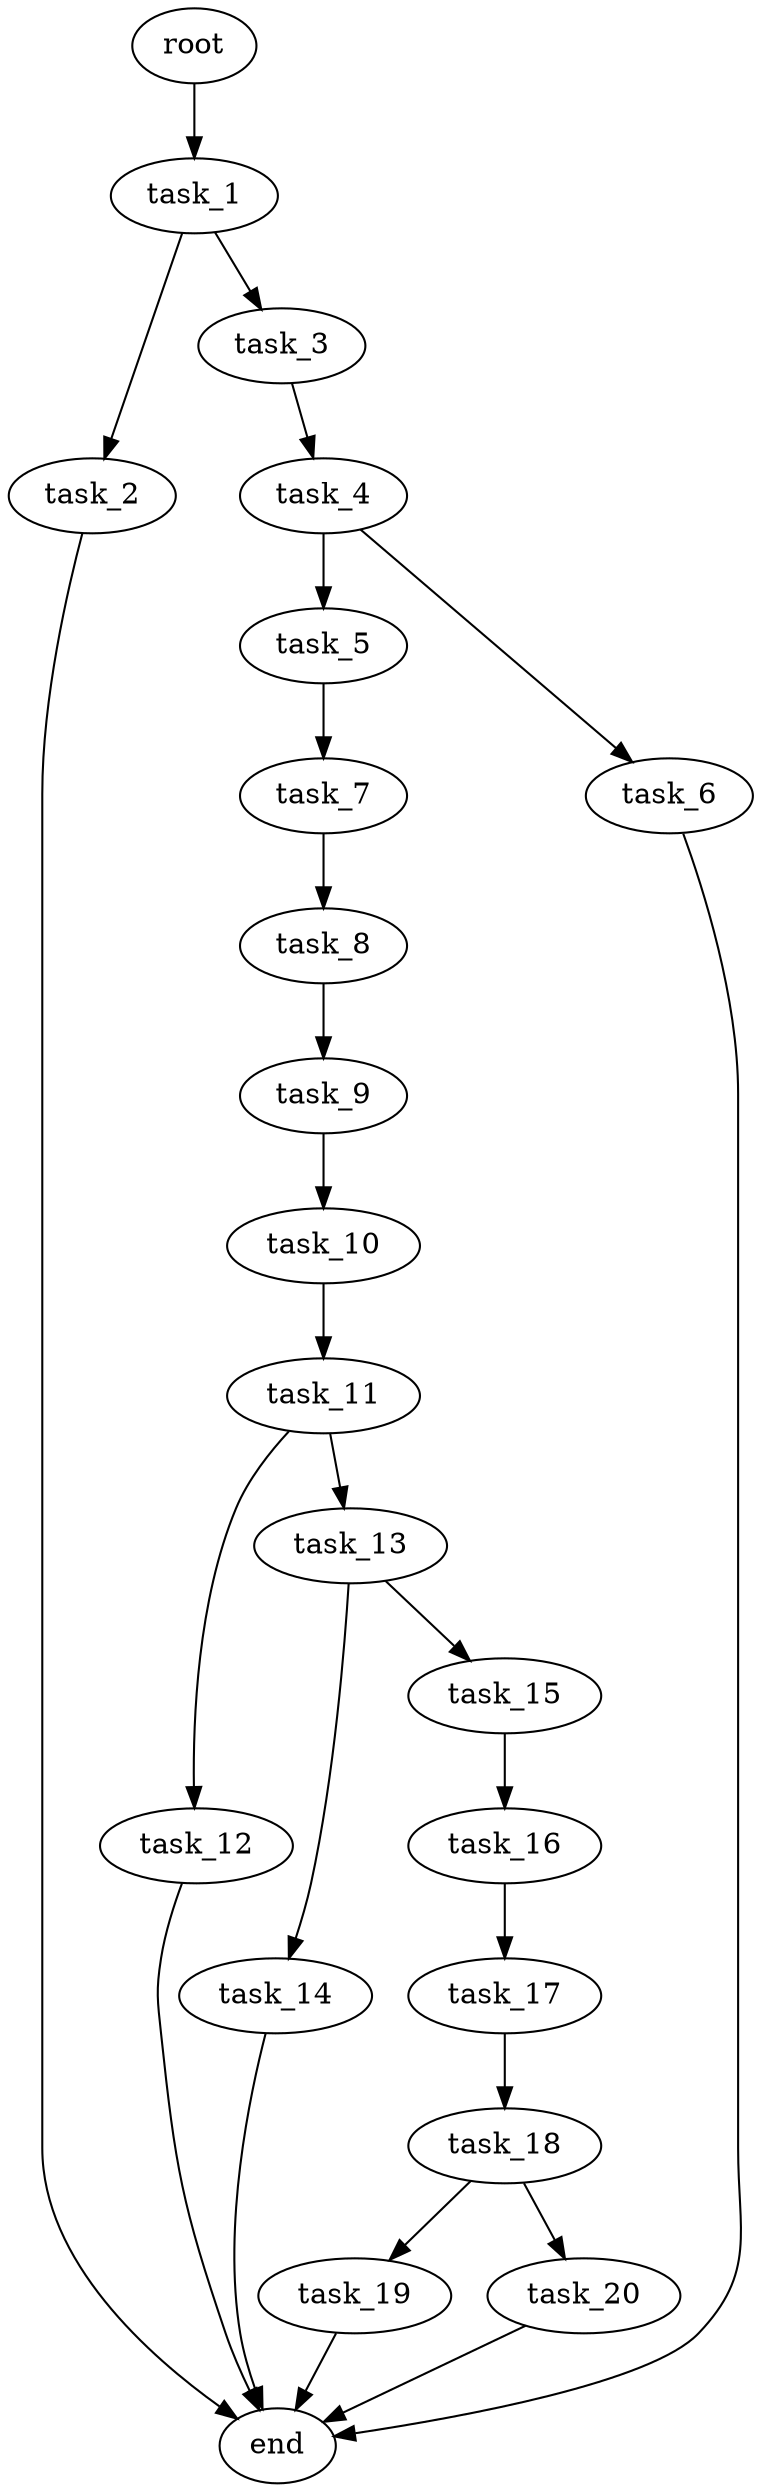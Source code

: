 digraph G {
  root [size="0.000000e+00"];
  task_1 [size="8.058387e+10"];
  task_2 [size="6.981696e+10"];
  task_3 [size="3.403165e+10"];
  task_4 [size="1.555640e+10"];
  task_5 [size="9.572174e+10"];
  task_6 [size="3.366609e+10"];
  task_7 [size="9.283657e+09"];
  task_8 [size="9.680671e+09"];
  task_9 [size="8.475096e+10"];
  task_10 [size="6.037657e+10"];
  task_11 [size="8.071476e+10"];
  task_12 [size="7.297588e+10"];
  task_13 [size="5.362745e+10"];
  task_14 [size="9.731185e+10"];
  task_15 [size="3.785965e+10"];
  task_16 [size="5.520854e+10"];
  task_17 [size="8.294217e+10"];
  task_18 [size="6.185579e+10"];
  task_19 [size="8.617207e+10"];
  task_20 [size="5.773944e+10"];
  end [size="0.000000e+00"];

  root -> task_1 [size="1.000000e-12"];
  task_1 -> task_2 [size="6.981696e+08"];
  task_1 -> task_3 [size="3.403165e+08"];
  task_2 -> end [size="1.000000e-12"];
  task_3 -> task_4 [size="1.555640e+08"];
  task_4 -> task_5 [size="9.572174e+08"];
  task_4 -> task_6 [size="3.366609e+08"];
  task_5 -> task_7 [size="9.283657e+07"];
  task_6 -> end [size="1.000000e-12"];
  task_7 -> task_8 [size="9.680671e+07"];
  task_8 -> task_9 [size="8.475096e+08"];
  task_9 -> task_10 [size="6.037657e+08"];
  task_10 -> task_11 [size="8.071476e+08"];
  task_11 -> task_12 [size="7.297588e+08"];
  task_11 -> task_13 [size="5.362745e+08"];
  task_12 -> end [size="1.000000e-12"];
  task_13 -> task_14 [size="9.731185e+08"];
  task_13 -> task_15 [size="3.785965e+08"];
  task_14 -> end [size="1.000000e-12"];
  task_15 -> task_16 [size="5.520854e+08"];
  task_16 -> task_17 [size="8.294217e+08"];
  task_17 -> task_18 [size="6.185579e+08"];
  task_18 -> task_19 [size="8.617207e+08"];
  task_18 -> task_20 [size="5.773944e+08"];
  task_19 -> end [size="1.000000e-12"];
  task_20 -> end [size="1.000000e-12"];
}
